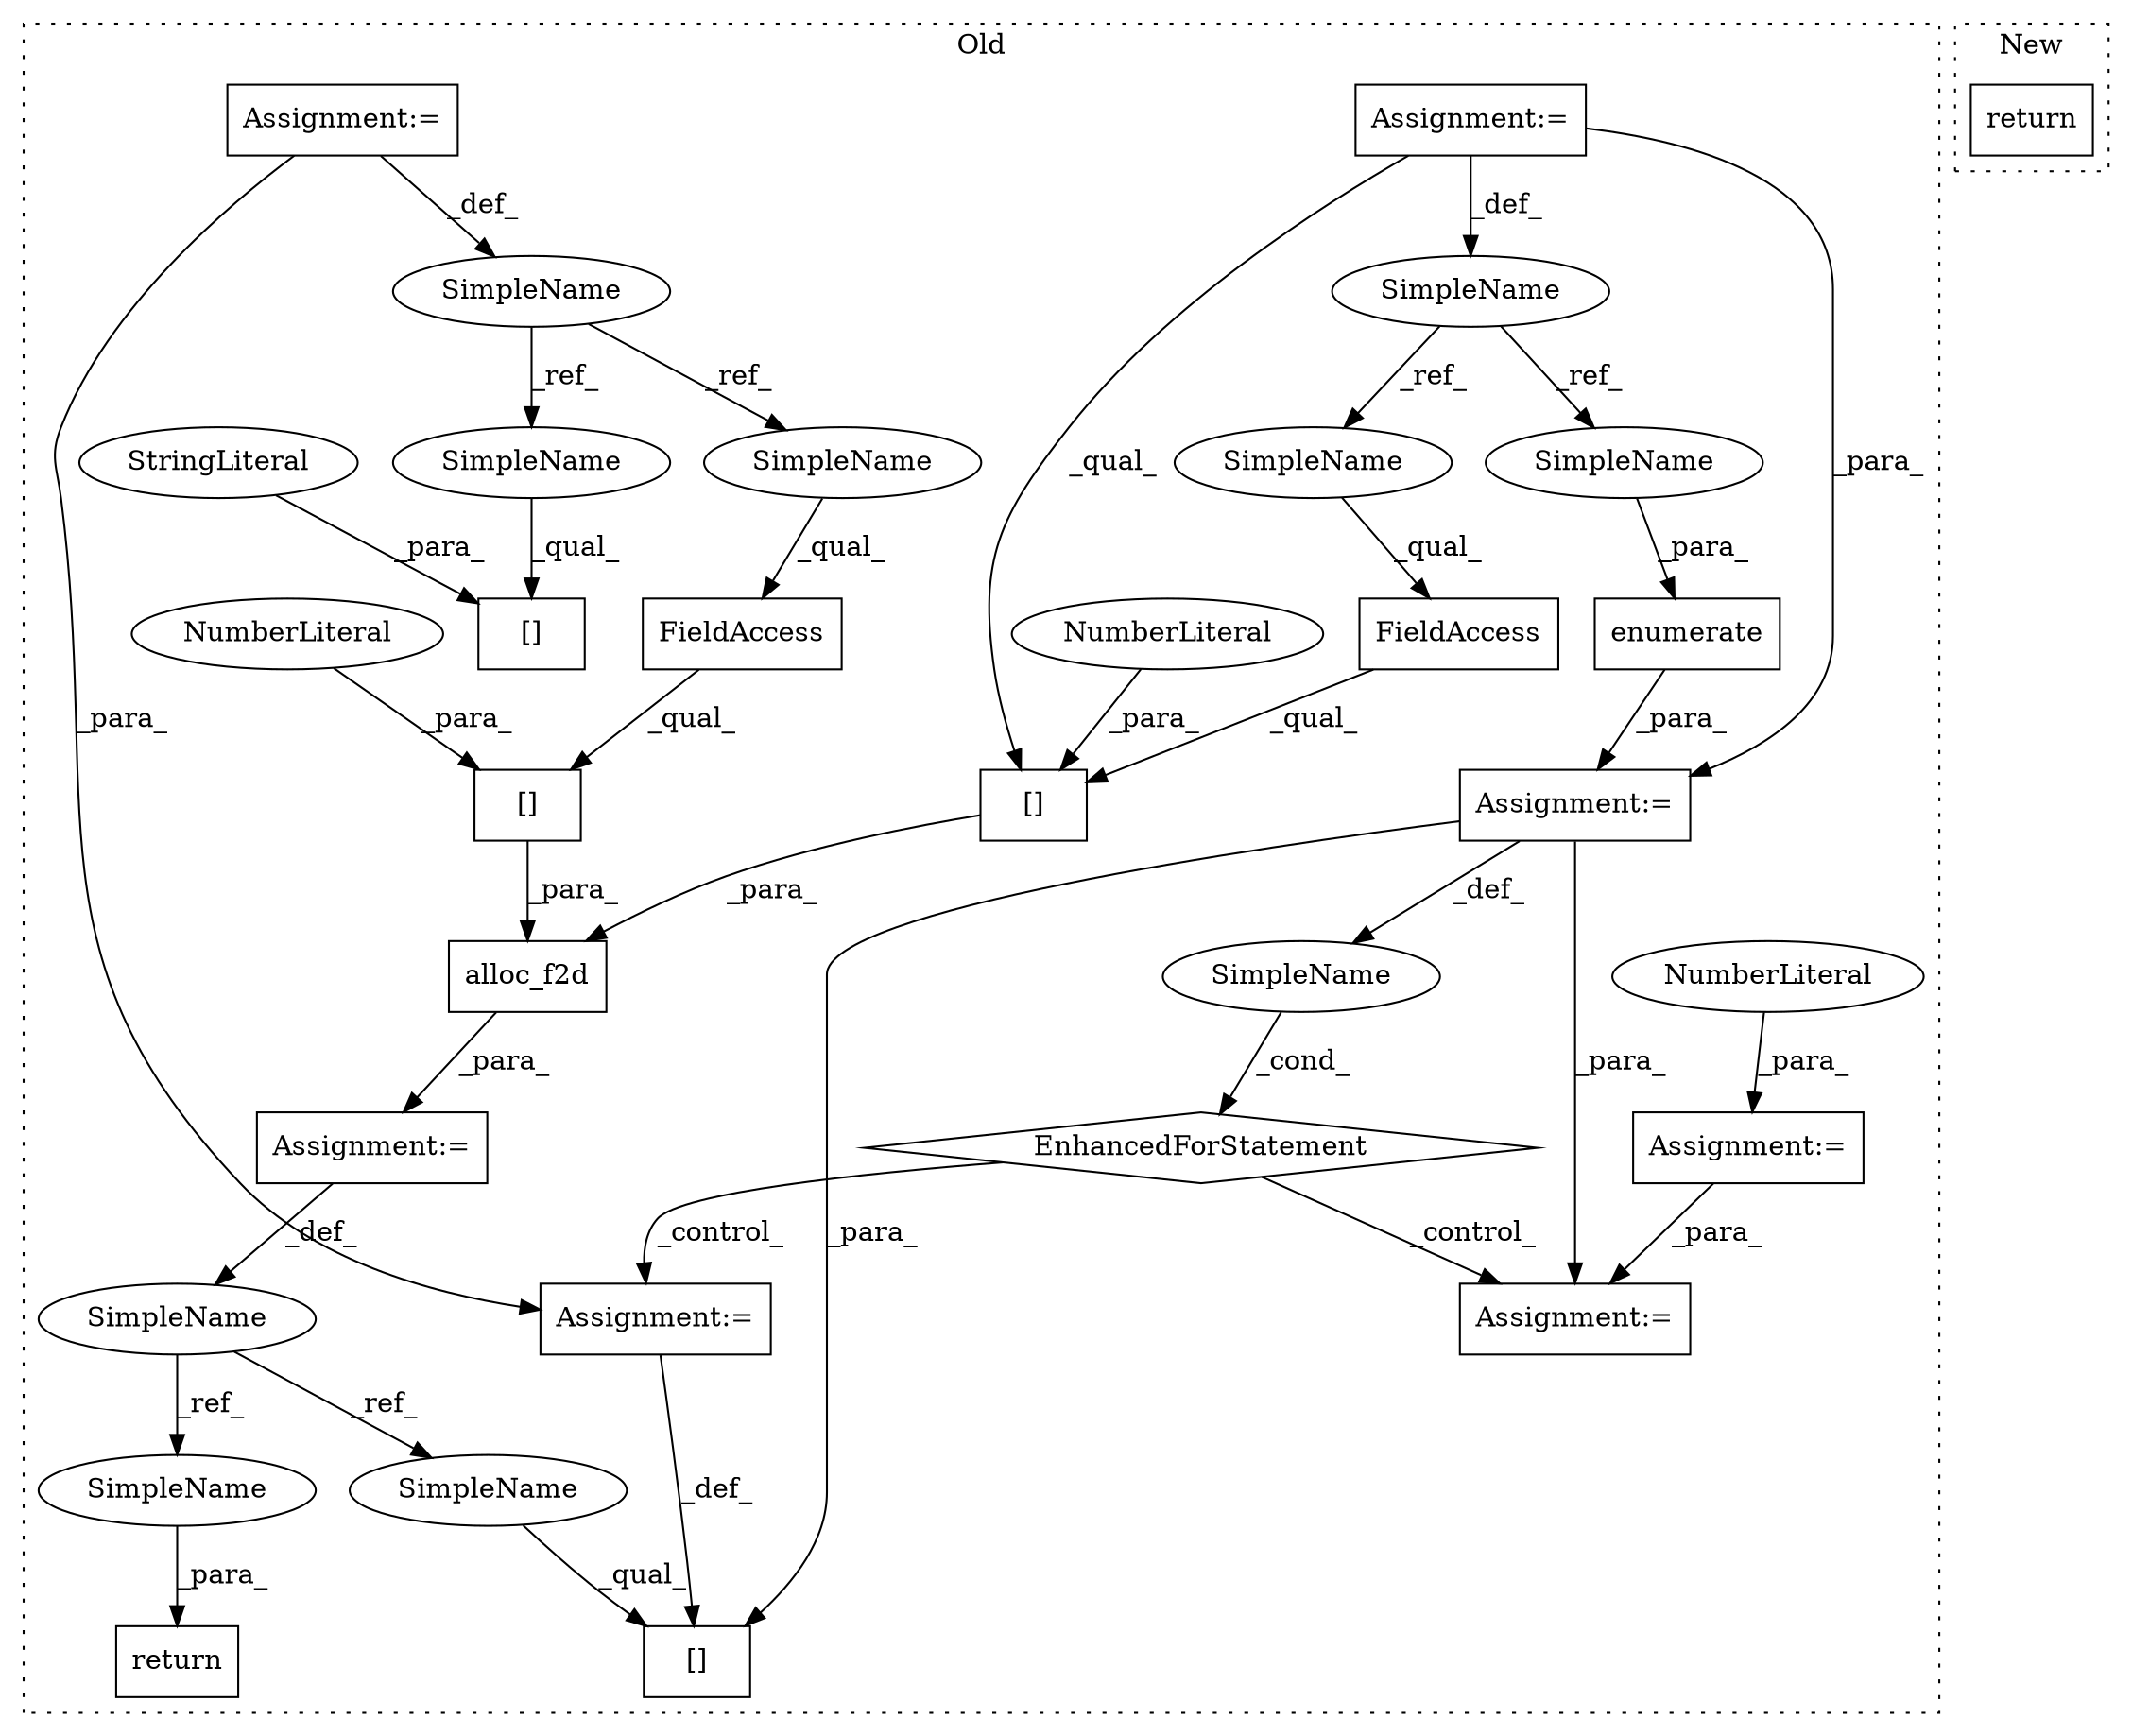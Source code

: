 digraph G {
subgraph cluster0 {
1 [label="enumerate" a="32" s="5180,5197" l="10,1" shape="box"];
3 [label="Assignment:=" a="7" s="5104,5198" l="63,2" shape="box"];
4 [label="EnhancedForStatement" a="70" s="5104,5198" l="63,2" shape="diamond"];
5 [label="Assignment:=" a="7" s="5273" l="2" shape="box"];
6 [label="SimpleName" a="42" s="5171" l="6" shape="ellipse"];
7 [label="[]" a="2" s="5208,5211" l="2,1" shape="box"];
8 [label="Assignment:=" a="7" s="5041" l="1" shape="box"];
9 [label="return" a="41" s="5293" l="7" shape="box"];
10 [label="SimpleName" a="42" s="5040" l="1" shape="ellipse"];
11 [label="SimpleName" a="42" s="4990" l="7" shape="ellipse"];
12 [label="FieldAccess" a="22" s="5057" l="13" shape="box"];
13 [label="[]" a="2" s="5057,5072" l="14,1" shape="box"];
14 [label="NumberLiteral" a="34" s="5071" l="1" shape="ellipse"];
15 [label="Assignment:=" a="7" s="5212" l="1" shape="box"];
16 [label="Assignment:=" a="7" s="4990" l="7" shape="box"];
17 [label="alloc_f2d" a="32" s="5047,5084" l="10,1" shape="box"];
18 [label="[]" a="2" s="5074,5083" l="8,1" shape="box"];
19 [label="NumberLiteral" a="34" s="5082" l="1" shape="ellipse"];
20 [label="FieldAccess" a="22" s="5074" l="7" shape="box"];
21 [label="SimpleName" a="42" s="5022" l="1" shape="ellipse"];
22 [label="[]" a="2" s="5213,5252" l="2,1" shape="box"];
23 [label="Assignment:=" a="7" s="5022" l="1" shape="box"];
24 [label="Assignment:=" a="7" s="5096" l="1" shape="box"];
25 [label="NumberLiteral" a="34" s="5097" l="1" shape="ellipse"];
26 [label="StringLiteral" a="45" s="5215" l="37" shape="ellipse"];
27 [label="SimpleName" a="42" s="5190" l="7" shape="ellipse"];
28 [label="SimpleName" a="42" s="5057" l="7" shape="ellipse"];
29 [label="SimpleName" a="42" s="5074" l="1" shape="ellipse"];
30 [label="SimpleName" a="42" s="5213" l="1" shape="ellipse"];
31 [label="SimpleName" a="42" s="5208" l="1" shape="ellipse"];
32 [label="SimpleName" a="42" s="5300" l="1" shape="ellipse"];
label = "Old";
style="dotted";
}
subgraph cluster1 {
2 [label="return" a="41" s="3773" l="7" shape="box"];
label = "New";
style="dotted";
}
1 -> 3 [label="_para_"];
3 -> 5 [label="_para_"];
3 -> 6 [label="_def_"];
3 -> 7 [label="_para_"];
4 -> 5 [label="_control_"];
4 -> 15 [label="_control_"];
6 -> 4 [label="_cond_"];
8 -> 10 [label="_def_"];
10 -> 31 [label="_ref_"];
10 -> 32 [label="_ref_"];
11 -> 27 [label="_ref_"];
11 -> 28 [label="_ref_"];
12 -> 13 [label="_qual_"];
13 -> 17 [label="_para_"];
14 -> 13 [label="_para_"];
15 -> 7 [label="_def_"];
16 -> 3 [label="_para_"];
16 -> 11 [label="_def_"];
16 -> 13 [label="_qual_"];
17 -> 8 [label="_para_"];
18 -> 17 [label="_para_"];
19 -> 18 [label="_para_"];
20 -> 18 [label="_qual_"];
21 -> 30 [label="_ref_"];
21 -> 29 [label="_ref_"];
23 -> 15 [label="_para_"];
23 -> 21 [label="_def_"];
24 -> 5 [label="_para_"];
25 -> 24 [label="_para_"];
26 -> 22 [label="_para_"];
27 -> 1 [label="_para_"];
28 -> 12 [label="_qual_"];
29 -> 20 [label="_qual_"];
30 -> 22 [label="_qual_"];
31 -> 7 [label="_qual_"];
32 -> 9 [label="_para_"];
}